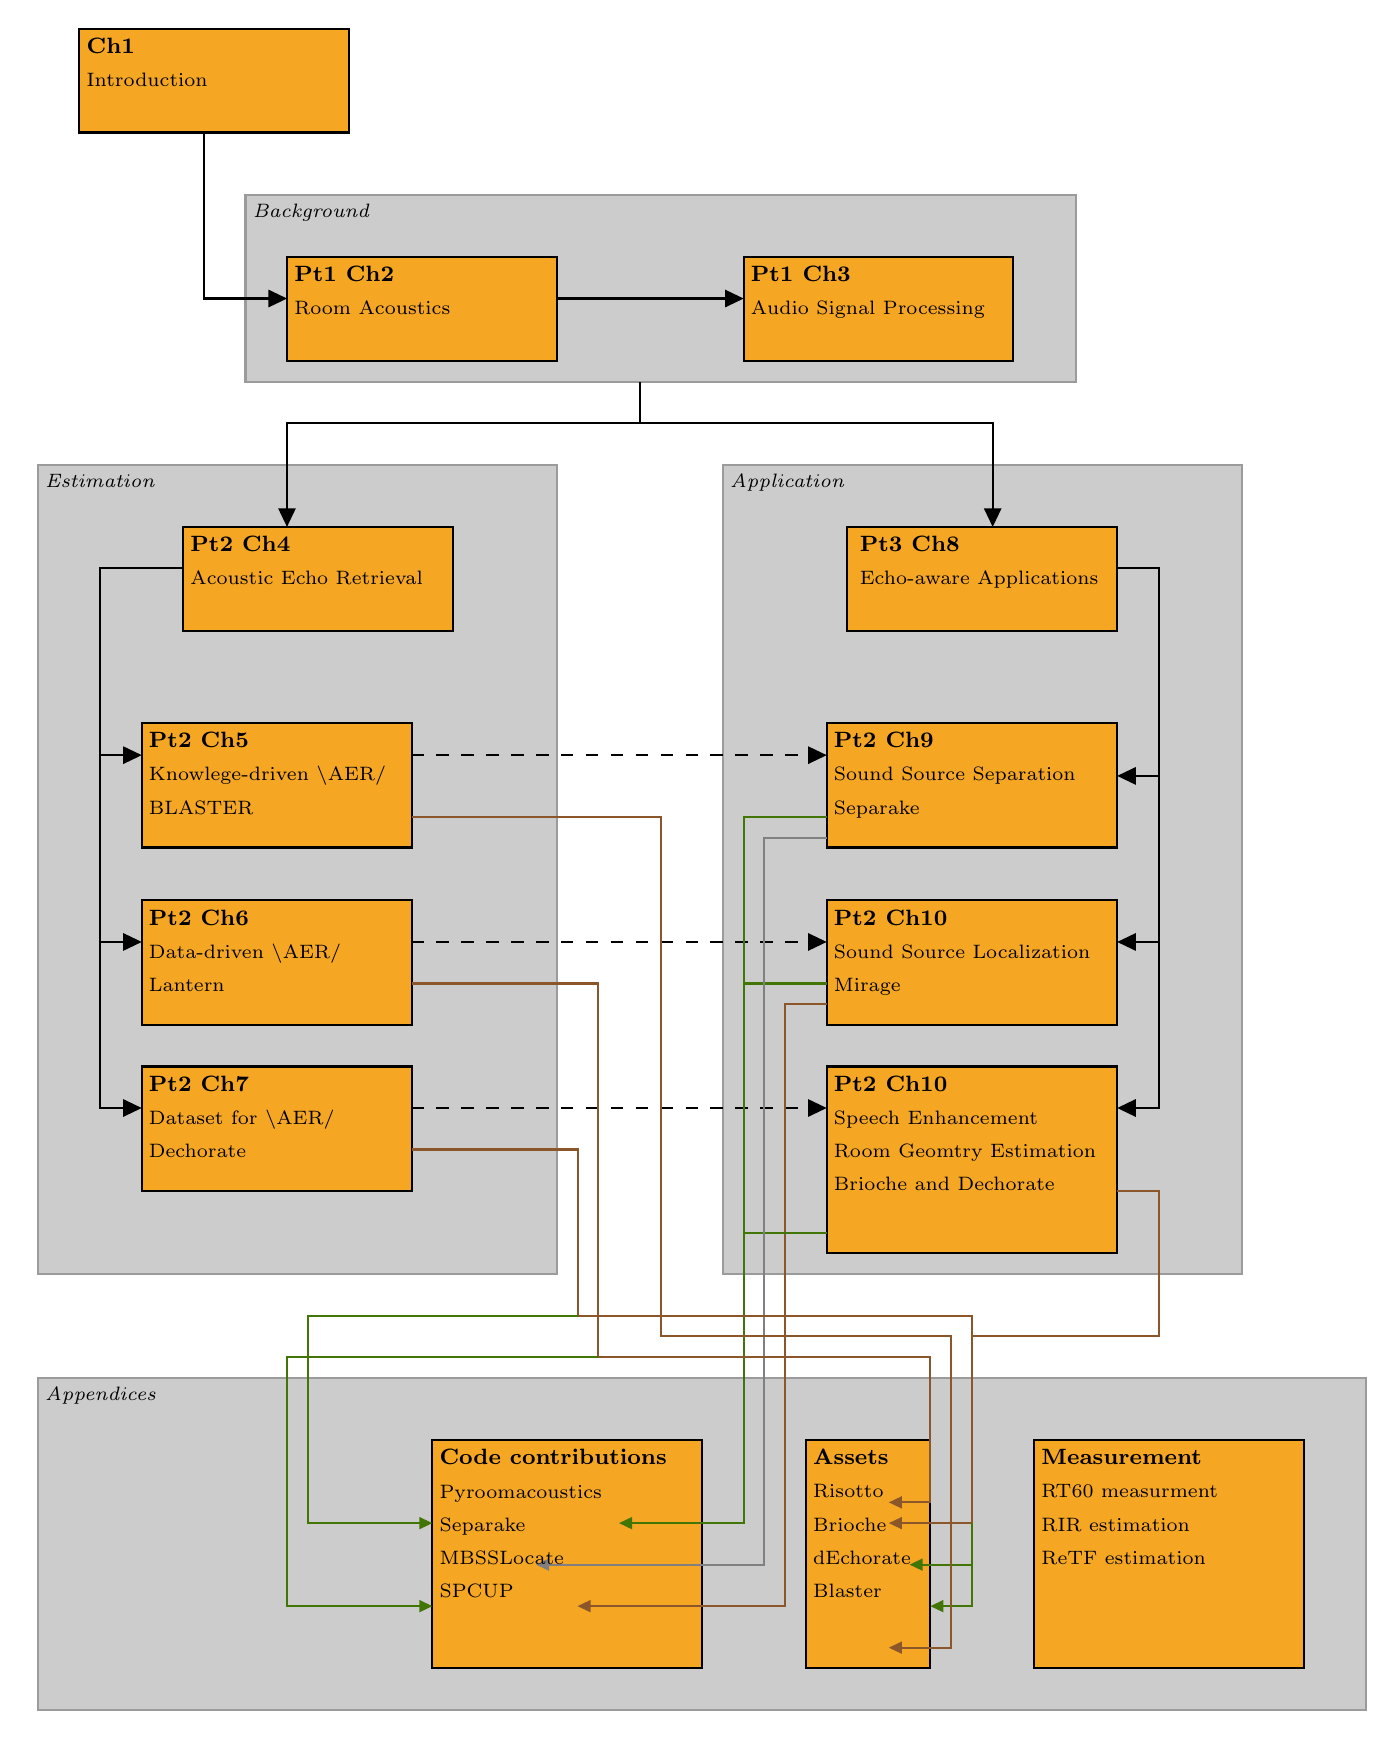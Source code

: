 

\tikzset{every picture/.style={line width=0.75pt}} %set default line width to 0.75pt

\begin{tikzpicture}[x=0.75pt,y=0.75pt,yscale=-1,xscale=1]
%uncomment if require: \path (0,882); %set diagram left start at 0, and has height of 882

%Shape: Rectangle [id:dp9742024871915521]
\draw  [color={rgb, 255:red, 155; green, 155; blue, 155 }  ,draw opacity=1 ][fill={rgb, 255:red, 0; green, 0; blue, 0 }  ,fill opacity=0.2 ] (10,670) -- (650,670) -- (650,830) -- (10,830) -- cycle ;
%Shape: Rectangle [id:dp13645051408036035]
\draw  [color={rgb, 255:red, 155; green, 155; blue, 155 }  ,draw opacity=1 ][fill={rgb, 255:red, 0; green, 0; blue, 0 }  ,fill opacity=0.2 ] (110,100) -- (510,100) -- (510,190) -- (110,190) -- cycle ;
%Shape: Rectangle [id:dp6467751933265007]
\draw  [fill={rgb, 255:red, 245; green, 166; blue, 35 }  ,fill opacity=1 ] (130,130) -- (260,130) -- (260,180) -- (130,180) -- cycle ;
%Shape: Rectangle [id:dp9856652483565835]
\draw  [fill={rgb, 255:red, 245; green, 166; blue, 35 }  ,fill opacity=1 ] (350,130) -- (480,130) -- (480,180) -- (350,180) -- cycle ;
%Shape: Rectangle [id:dp39767779828651684]
\draw  [fill={rgb, 255:red, 245; green, 166; blue, 35 }  ,fill opacity=1 ] (30,20) -- (160,20) -- (160,70) -- (30,70) -- cycle ;
%Shape: Rectangle [id:dp6576906549484594]
\draw  [color={rgb, 255:red, 155; green, 155; blue, 155 }  ,draw opacity=1 ][fill={rgb, 255:red, 0; green, 0; blue, 0 }  ,fill opacity=0.2 ] (10,230) -- (260,230) -- (260,620) -- (10,620) -- cycle ;
%Shape: Rectangle [id:dp5972493725268107]
\draw  [fill={rgb, 255:red, 245; green, 166; blue, 35 }  ,fill opacity=1 ] (80,260) -- (210,260) -- (210,310) -- (80,310) -- cycle ;

%Shape: Rectangle [id:dp2849987913804324]
\draw  [fill={rgb, 255:red, 245; green, 166; blue, 35 }  ,fill opacity=1 ] (60,354.5) -- (190,354.5) -- (190,414.5) -- (60,414.5) -- cycle ;

%Shape: Rectangle [id:dp6532975381702275]
\draw  [fill={rgb, 255:red, 245; green, 166; blue, 35 }  ,fill opacity=1 ] (60,440) -- (190,440) -- (190,500) -- (60,500) -- cycle ;

%Shape: Rectangle [id:dp1625330750216898]
\draw  [fill={rgb, 255:red, 245; green, 166; blue, 35 }  ,fill opacity=1 ] (60,520) -- (190,520) -- (190,580) -- (60,580) -- cycle ;

%Shape: Rectangle [id:dp01880251807979072]
\draw  [color={rgb, 255:red, 155; green, 155; blue, 155 }  ,draw opacity=1 ][fill={rgb, 255:red, 0; green, 0; blue, 0 }  ,fill opacity=0.2 ] (340,230) -- (590,230) -- (590,620) -- (340,620) -- cycle ;
%Shape: Rectangle [id:dp8108717837627989]
\draw  [fill={rgb, 255:red, 245; green, 166; blue, 35 }  ,fill opacity=1 ] (400,260) -- (530,260) -- (530,310) -- (400,310) -- cycle ;

%Shape: Rectangle [id:dp4954293501290161]
\draw  [fill={rgb, 255:red, 245; green, 166; blue, 35 }  ,fill opacity=1 ] (390,354.5) -- (530,354.5) -- (530,414.5) -- (390,414.5) -- cycle ;

%Shape: Rectangle [id:dp17452312583288243]
\draw  [fill={rgb, 255:red, 245; green, 166; blue, 35 }  ,fill opacity=1 ] (390,440) -- (530,440) -- (530,500) -- (390,500) -- cycle ;

%Shape: Rectangle [id:dp7443078604916719]
\draw  [fill={rgb, 255:red, 245; green, 166; blue, 35 }  ,fill opacity=1 ] (390,520) -- (530,520) -- (530,610) -- (390,610) -- cycle ;

%Straight Lines [id:da33338714273795855]
\draw    (90,70) -- (90,150) -- (127,150) ;
\draw [shift={(130,150)}, rotate = 180] [fill={rgb, 255:red, 0; green, 0; blue, 0 }  ][line width=0.08]  [draw opacity=0] (8.93,-4.29) -- (0,0) -- (8.93,4.29) -- cycle    ;
%Straight Lines [id:da9473037741481815]
\draw    (260,150) -- (347,150) ;
\draw [shift={(350,150)}, rotate = 180] [fill={rgb, 255:red, 0; green, 0; blue, 0 }  ][line width=0.08]  [draw opacity=0] (8.93,-4.29) -- (0,0) -- (8.93,4.29) -- cycle    ;
%Straight Lines [id:da4322532563185848]
\draw    (300,190) -- (300,210) -- (130,210) -- (130,257) ;
\draw [shift={(130,260)}, rotate = 270] [fill={rgb, 255:red, 0; green, 0; blue, 0 }  ][line width=0.08]  [draw opacity=0] (8.93,-4.29) -- (0,0) -- (8.93,4.29) -- cycle    ;
%Straight Lines [id:da5086092824269788]
\draw    (300,210) -- (470,210) -- (470,257) ;
\draw [shift={(470,260)}, rotate = 270] [fill={rgb, 255:red, 0; green, 0; blue, 0 }  ][line width=0.08]  [draw opacity=0] (8.93,-4.29) -- (0,0) -- (8.93,4.29) -- cycle    ;
%Straight Lines [id:da9680367374851362]
\draw    (80,280) -- (40,280) -- (40,370) -- (57,370) ;
\draw [shift={(60,370)}, rotate = 180] [fill={rgb, 255:red, 0; green, 0; blue, 0 }  ][line width=0.08]  [draw opacity=0] (8.93,-4.29) -- (0,0) -- (8.93,4.29) -- cycle    ;
%Straight Lines [id:da5759624560829548]
\draw    (40,370) -- (40,460) -- (57,460) ;
\draw [shift={(60,460)}, rotate = 180] [fill={rgb, 255:red, 0; green, 0; blue, 0 }  ][line width=0.08]  [draw opacity=0] (8.93,-4.29) -- (0,0) -- (8.93,4.29) -- cycle    ;
%Straight Lines [id:da32312900571469794]
\draw    (40,460) -- (40,540) -- (57,540) ;
\draw [shift={(60,540)}, rotate = 180] [fill={rgb, 255:red, 0; green, 0; blue, 0 }  ][line width=0.08]  [draw opacity=0] (8.93,-4.29) -- (0,0) -- (8.93,4.29) -- cycle    ;
%Straight Lines [id:da3783426411998889]
\draw    (530,280) -- (550,280) -- (550,380) -- (533,380) ;
\draw [shift={(530,380)}, rotate = 360] [fill={rgb, 255:red, 0; green, 0; blue, 0 }  ][line width=0.08]  [draw opacity=0] (8.93,-4.29) -- (0,0) -- (8.93,4.29) -- cycle    ;
%Straight Lines [id:da6128278335977541]
\draw    (550,380) -- (550,460) -- (533,460) ;
\draw [shift={(530,460)}, rotate = 360] [fill={rgb, 255:red, 0; green, 0; blue, 0 }  ][line width=0.08]  [draw opacity=0] (8.93,-4.29) -- (0,0) -- (8.93,4.29) -- cycle    ;
%Straight Lines [id:da12511380589790577]
\draw    (550,460) -- (550,540) -- (533,540) ;
\draw [shift={(530,540)}, rotate = 360] [fill={rgb, 255:red, 0; green, 0; blue, 0 }  ][line width=0.08]  [draw opacity=0] (8.93,-4.29) -- (0,0) -- (8.93,4.29) -- cycle    ;

%Shape: Rectangle [id:dp9293239853651779]
\draw  [fill={rgb, 255:red, 245; green, 166; blue, 35 }  ,fill opacity=1 ] (200,700) -- (330,700) -- (330,810) -- (200,810) -- cycle ;

%Shape: Rectangle [id:dp8404157960697695]
\draw  [fill={rgb, 255:red, 245; green, 166; blue, 35 }  ,fill opacity=1 ] (380,700) -- (440,700) -- (440,810) -- (380,810) -- cycle ;

%Shape: Rectangle [id:dp37328520211348604]
\draw  [fill={rgb, 255:red, 245; green, 166; blue, 35 }  ,fill opacity=1 ] (490,700) -- (620,700) -- (620,810) -- (490,810) -- cycle ;

%Straight Lines [id:da5983074814442375]
\draw  [dash pattern={on 4.5pt off 4.5pt}]  (190,370) -- (387,370) ;
\draw [shift={(390,370)}, rotate = 180] [fill={rgb, 255:red, 0; green, 0; blue, 0 }  ][line width=0.08]  [draw opacity=0] (8.93,-4.29) -- (0,0) -- (8.93,4.29) -- cycle    ;
%Straight Lines [id:da6379956413016018]
\draw  [dash pattern={on 4.5pt off 4.5pt}]  (190,460) -- (387,460) ;
\draw [shift={(390,460)}, rotate = 180] [fill={rgb, 255:red, 0; green, 0; blue, 0 }  ][line width=0.08]  [draw opacity=0] (8.93,-4.29) -- (0,0) -- (8.93,4.29) -- cycle    ;
%Straight Lines [id:da5059612349211031]
\draw  [dash pattern={on 4.5pt off 4.5pt}]  (190,540) -- (387,540) ;
\draw [shift={(390,540)}, rotate = 180] [fill={rgb, 255:red, 0; green, 0; blue, 0 }  ][line width=0.08]  [draw opacity=0] (8.93,-4.29) -- (0,0) -- (8.93,4.29) -- cycle    ;
%Straight Lines [id:da9310498465324369]
\draw [color={rgb, 255:red, 139; green, 87; blue, 42 }  ,draw opacity=1 ][line width=0.75]    (273,780) -- (370,780) -- (370,490) -- (390,490) ;
\draw [shift={(270,780)}, rotate = 0] [fill={rgb, 255:red, 139; green, 87; blue, 42 }  ,fill opacity=1 ][line width=0.08]  [draw opacity=0] (6.25,-3) -- (0,0) -- (6.25,3) -- cycle    ;
%Straight Lines [id:da606951624611267]
\draw [color={rgb, 255:red, 65; green, 117; blue, 5 }  ,draw opacity=1 ][line width=0.75]    (293,740) -- (350,740) -- (350,400) -- (390,400) ;
\draw [shift={(290,740)}, rotate = 0] [fill={rgb, 255:red, 65; green, 117; blue, 5 }  ,fill opacity=1 ][line width=0.08]  [draw opacity=0] (6.25,-3) -- (0,0) -- (6.25,3) -- cycle    ;
%Straight Lines [id:da6221303506730637]
\draw [color={rgb, 255:red, 65; green, 117; blue, 5 }  ,draw opacity=1 ]   (350,480) -- (390,480) ;
%Straight Lines [id:da9239265835452208]
\draw [color={rgb, 255:red, 65; green, 117; blue, 5 }  ,draw opacity=1 ]   (350,600) -- (390,600) ;
%Straight Lines [id:da9216779098162926]
\draw [color={rgb, 255:red, 128; green, 128; blue, 128 }  ,draw opacity=1 ][line width=0.75]    (253,760) -- (360,760) -- (360,410) -- (390,410) ;
\draw [shift={(250,760)}, rotate = 0] [fill={rgb, 255:red, 128; green, 128; blue, 128 }  ,fill opacity=1 ][line width=0.08]  [draw opacity=0] (6.25,-3) -- (0,0) -- (6.25,3) -- cycle    ;
%Straight Lines [id:da9837801488402287]
\draw [color={rgb, 255:red, 139; green, 87; blue, 42 }  ,draw opacity=1 ][line width=0.75]    (423,740) -- (460,740) -- (460,650) -- (550,650) -- (550,580) -- (530,580) ;
\draw [shift={(420,740)}, rotate = 0] [fill={rgb, 255:red, 139; green, 87; blue, 42 }  ,fill opacity=1 ][line width=0.08]  [draw opacity=0] (6.25,-3) -- (0,0) -- (6.25,3) -- cycle    ;
%Straight Lines [id:da3740107544821344]
\draw [color={rgb, 255:red, 65; green, 117; blue, 5 }  ,draw opacity=1 ]   (433,760) -- (460,760) -- (460,740) ;
\draw [shift={(430,760)}, rotate = 0] [fill={rgb, 255:red, 65; green, 117; blue, 5 }  ,fill opacity=1 ][line width=0.08]  [draw opacity=0] (6.25,-3) -- (0,0) -- (6.25,3) -- cycle    ;
%Straight Lines [id:da9317666917137187]
\draw [color={rgb, 255:red, 65; green, 117; blue, 5 }  ,draw opacity=1 ]   (443,780) -- (460,780) -- (460,760) ;
\draw [shift={(440,780)}, rotate = 0] [fill={rgb, 255:red, 65; green, 117; blue, 5 }  ,fill opacity=1 ][line width=0.08]  [draw opacity=0] (6.25,-3) -- (0,0) -- (6.25,3) -- cycle    ;
%Straight Lines [id:da9377544046908711]
\draw [color={rgb, 255:red, 139; green, 87; blue, 42 }  ,draw opacity=1 ][line width=0.75]    (423,800) -- (450,800) -- (450,650) -- (310,650) -- (310,400) -- (190,400) ;
\draw [shift={(420,800)}, rotate = 0] [fill={rgb, 255:red, 139; green, 87; blue, 42 }  ,fill opacity=1 ][line width=0.08]  [draw opacity=0] (6.25,-3) -- (0,0) -- (6.25,3) -- cycle    ;
%Straight Lines [id:da18249673220624685]
\draw [color={rgb, 255:red, 139; green, 87; blue, 42 }  ,draw opacity=1 ][line width=0.75]    (423,730) -- (440,730) -- (440,660) -- (280,660) -- (280,480) -- (190,480) ;
\draw [shift={(420,730)}, rotate = 0] [fill={rgb, 255:red, 139; green, 87; blue, 42 }  ,fill opacity=1 ][line width=0.08]  [draw opacity=0] (6.25,-3) -- (0,0) -- (6.25,3) -- cycle    ;
%Straight Lines [id:da3136600005526753]
\draw [color={rgb, 255:red, 139; green, 87; blue, 42 }  ,draw opacity=1 ][line width=0.75]    (460,650) -- (460,640) -- (270,640) -- (270,560) -- (190,560) ;
%Straight Lines [id:da7530602305735319]
\draw [color={rgb, 255:red, 65; green, 117; blue, 5 }  ,draw opacity=1 ]   (197,740) -- (140,740) -- (140,640) -- (270,640) ;
\draw [shift={(200,740)}, rotate = 180] [fill={rgb, 255:red, 65; green, 117; blue, 5 }  ,fill opacity=1 ][line width=0.08]  [draw opacity=0] (6.25,-3) -- (0,0) -- (6.25,3) -- cycle    ;
%Straight Lines [id:da7672895561772414]
\draw [color={rgb, 255:red, 65; green, 117; blue, 5 }  ,draw opacity=1 ]   (197,780) -- (130,780) -- (130,660) -- (280,660) ;
\draw [shift={(200,780)}, rotate = 180] [fill={rgb, 255:red, 65; green, 117; blue, 5 }  ,fill opacity=1 ][line width=0.08]  [draw opacity=0] (6.25,-3) -- (0,0) -- (6.25,3) -- cycle    ;

% Text Node
\draw (132,133) node [anchor=north west][inner sep=0.75pt]   [align=left] {\textbf{{\footnotesize Pt1 Ch2}}\\{\scriptsize Room Acoustics}};
% Text Node
\draw (352,133) node [anchor=north west][inner sep=0.75pt]   [align=left] {\textbf{{\footnotesize Pt1 Ch3}}\\{\scriptsize Audio Signal Processing}};
% Text Node
\draw (32,23) node [anchor=north west][inner sep=0.75pt]   [align=left] {\textbf{{\footnotesize Ch1}}\\{\scriptsize Introduction}};
% Text Node
\draw (404.5,263) node [anchor=north west][inner sep=0.75pt]   [align=left] {\textbf{{\footnotesize Pt3 Ch8}}\\{\scriptsize Echo-aware Applications}};
% Text Node
\draw (392,357.5) node [anchor=north west][inner sep=0.75pt]   [align=left] {\textbf{{\footnotesize Pt2 Ch9}}\\{\scriptsize Sound Source Separation}\\{\scriptsize Separake}};
% Text Node
\draw (62,357.5) node [anchor=north west][inner sep=0.75pt]   [align=left] {\textbf{{\footnotesize Pt2 Ch5}}\\{\scriptsize Knowlege-driven \textbackslash AER/}\\{\scriptsize BLASTER}};
% Text Node
\draw (392,443) node [anchor=north west][inner sep=0.75pt]   [align=left] {\textbf{{\footnotesize Pt2 Ch10}}\\{\scriptsize Sound Source Localization}\\{\scriptsize Mirage}};
% Text Node
\draw (62,443) node [anchor=north west][inner sep=0.75pt]   [align=left] {\textbf{{\footnotesize Pt2 Ch6}}\\{\scriptsize Data-driven \textbackslash AER/}\\{\scriptsize Lantern}};
% Text Node
\draw (392,523) node [anchor=north west][inner sep=0.75pt]   [align=left] {\textbf{{\footnotesize Pt2 Ch10}}\\{\scriptsize Speech Enhancement}\\{\scriptsize Room Geomtry Estimation}\\{\scriptsize Brioche and Dechorate}};
% Text Node
\draw (62,523) node [anchor=north west][inner sep=0.75pt]   [align=left] {\textbf{{\footnotesize Pt2 Ch7}}\\{\scriptsize Dataset for \textbackslash AER/}\\{\scriptsize Dechorate}};
% Text Node
\draw (12,233) node [anchor=north west][inner sep=0.75pt]   [align=left] {{\scriptsize \textit{Estimation}}};
% Text Node
\draw (342,233) node [anchor=north west][inner sep=0.75pt]   [align=left] {{\scriptsize \textit{Application}}};
% Text Node
\draw (112,103) node [anchor=north west][inner sep=0.75pt]   [align=left] {{\scriptsize \textit{Background}}};
% Text Node
\draw (82,263) node [anchor=north west][inner sep=0.75pt]   [align=left] {\textbf{{\footnotesize Pt2 Ch4}}\\{\scriptsize Acoustic Echo Retrieval}};
% Text Node
\draw (12,673) node [anchor=north west][inner sep=0.75pt]   [align=left] {{\scriptsize \textit{Appendices}}};
% Text Node
\draw (202,703) node [anchor=north west][inner sep=0.75pt]   [align=left] {\textbf{{\footnotesize Code contributions}}\\{\scriptsize Pyroomacoustics}\\{\scriptsize Separake}\\{\scriptsize MBSSLocate}\\{\scriptsize SPCUP}};
% Text Node
\draw (382,703) node [anchor=north west][inner sep=0.75pt]   [align=left] {\textbf{{\footnotesize Assets}}\\{\scriptsize Risotto}\\{\scriptsize Brioche}\\{\scriptsize dEchorate}\\{\scriptsize Blaster}};
% Text Node
\draw (492,703) node [anchor=north west][inner sep=0.75pt]   [align=left] {\textbf{{\footnotesize Measurement}}\\{\scriptsize RT60 measurment}\\{\scriptsize RIR estimation}\\{\scriptsize ReTF estimation}};


\end{tikzpicture}
